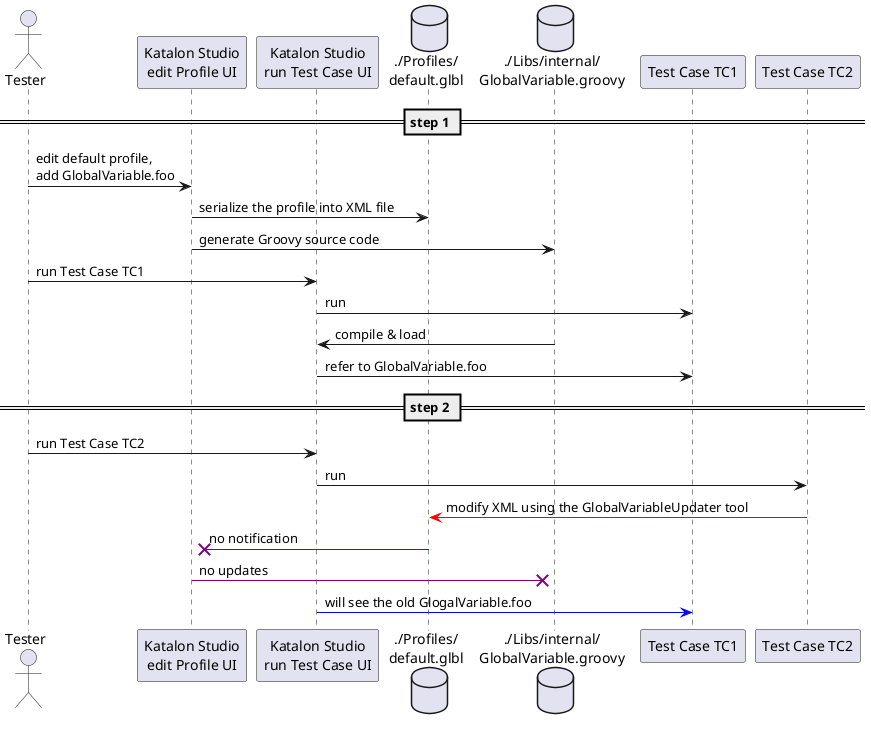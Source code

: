 @startuml sequence
actor       Tester        as tester
participant "Katalon Studio\nedit Profile UI" as kspf
participant "Katalon Studio\nrun Test Case UI" as kstc
database    "./Profiles/\ndefault.glbl" as glbl
database    "./Libs/internal/\nGlobalVariable.groovy" as gvgr
participant "Test Case TC1" as tc1
participant "Test Case TC2" as tc2

== step 1 ==
tester -> kspf : edit default profile,\nadd GlobalVariable.foo
kspf   -> glbl : serialize the profile into XML file
kspf   -> gvgr : generate Groovy source code
tester -> kstc : run Test Case TC1
kstc   -> tc1  : run
gvgr   -> kstc : compile & load
kstc   -> tc1  : refer to GlobalVariable.foo

== step 2 ==
tester -> kstc : run Test Case TC2
kstc   -> tc2  : run
tc2    -[#red]> glbl : modify XML using the GlobalVariableUpdater tool
glbl   -[#purple]>x kspf : no notification
kspf   -[#purple]>x gvgr : no updates
kstc   -[#blue]> tc1  : will see the old GlogalVariable.foo
@enduml

